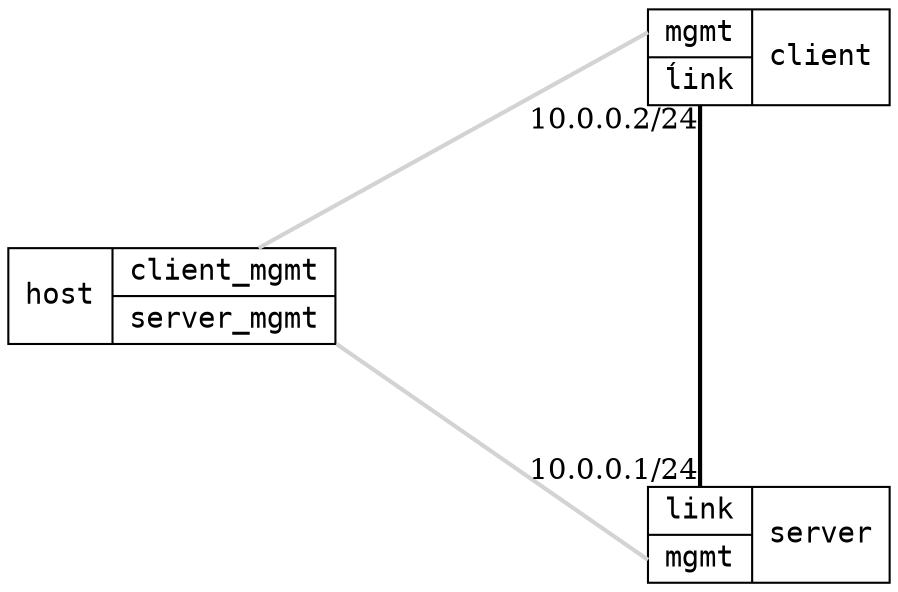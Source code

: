 graph "2x2" {
	layout="neato";
	overlap="false";
	esep="+60";

        node [shape=record, fontname="monospace"];
	edge [color="cornflowerblue", penwidth="2"];

	host [
	    label="host | { <client_mgmt> client_mgmt | <server_mgmt> server_mgmt }",
	    pos="0,12!",
	    kind="controller",
	];

        client [
	    label="{ <mgmt> mgmt | <link> ĺink} | client",
	    pos="15,18!",

	    kind="infix",
	];
	server [
	    label="{ <link> link | <mgmt> mgmt  } | server",
	    pos="15,6!",

	    kind="infix",
	];
	host:cli_mgmt -- client:mgmt [kind=mgmt, color=lightgrey]
        host:ser_mgmt -- server:mgmt [kind=mgmt, color=lightgrey]
	client:link -- server:link [color=black, fontcolor=black, taillabel="10.0.0.2/24", headlabel="10.0.0.1/24"]
}
